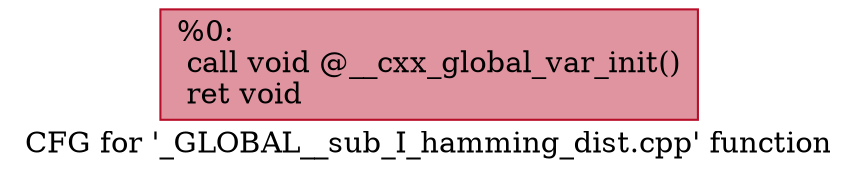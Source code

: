 digraph "CFG for '_GLOBAL__sub_I_hamming_dist.cpp' function" {
	label="CFG for '_GLOBAL__sub_I_hamming_dist.cpp' function";

	Node0x2d75c141980 [shape=record,color="#b70d28ff", style=filled, fillcolor="#b70d2870",label="{%0:\l  call void @__cxx_global_var_init()\l  ret void\l}"];
}
